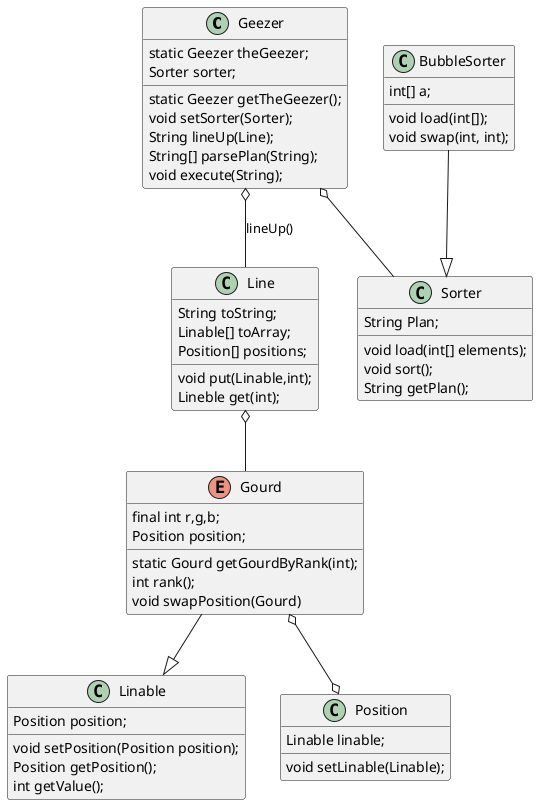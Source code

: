 @startuml

class Geezer{
    static Geezer theGeezer;
    Sorter sorter;


    static Geezer getTheGeezer();
    void setSorter(Sorter);
    String lineUp(Line);
    String[] parsePlan(String);
    void execute(String);
}

enum Gourd{
    final int r,g,b;
    Position position;

    static Gourd getGourdByRank(int);
    int rank();
    void swapPosition(Gourd)
}


class Linable{
    Position position;

    void setPosition(Position position);
    Position getPosition();
    int getValue();
}
class Line{
    String toString;
    Linable[] toArray;
    Position[] positions;

    void put(Linable,int);
    Lineble get(int);
    
}
class Position{

    Linable linable;
    void setLinable(Linable);
}

class Sorter{
    String Plan;
    
    void load(int[] elements);
    void sort();
    String getPlan();
}
class BubbleSorter{
    int[] a;
    void load(int[]);
    void swap(int, int);
}

BubbleSorter --|> Sorter
Gourd --|>Linable


Line o-- Gourd
Gourd o--o Position
Geezer o-- Sorter
Geezer o-- Line :lineUp()


@enduml